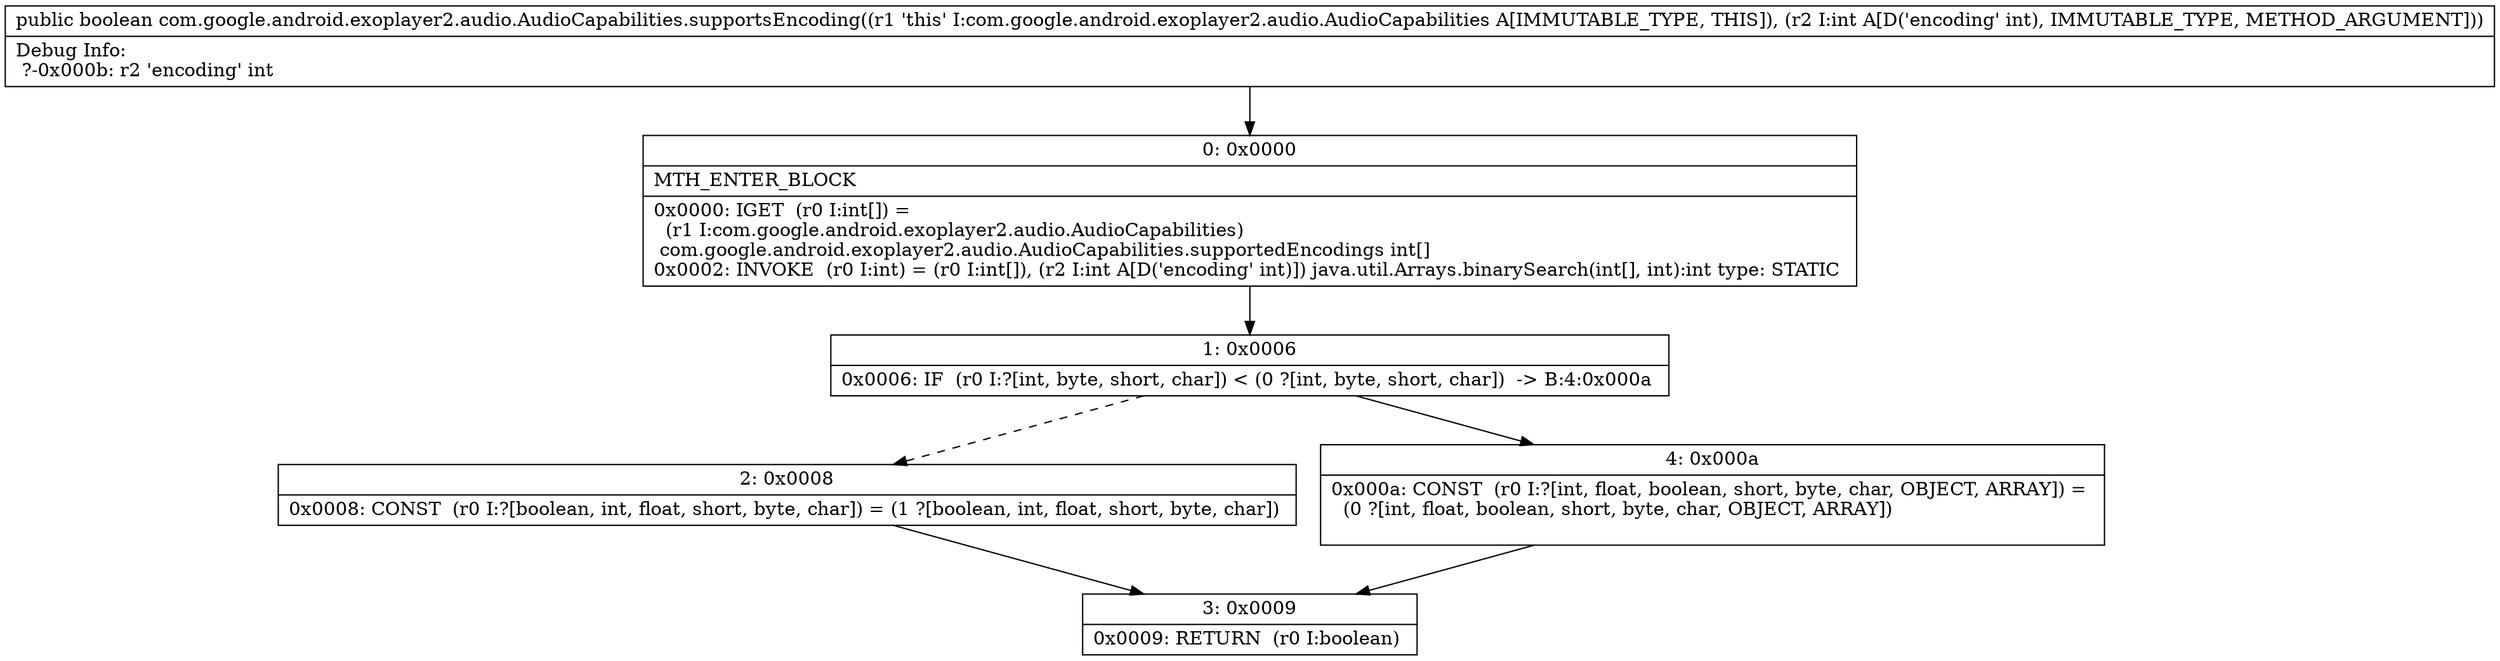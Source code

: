 digraph "CFG forcom.google.android.exoplayer2.audio.AudioCapabilities.supportsEncoding(I)Z" {
Node_0 [shape=record,label="{0\:\ 0x0000|MTH_ENTER_BLOCK\l|0x0000: IGET  (r0 I:int[]) = \l  (r1 I:com.google.android.exoplayer2.audio.AudioCapabilities)\l com.google.android.exoplayer2.audio.AudioCapabilities.supportedEncodings int[] \l0x0002: INVOKE  (r0 I:int) = (r0 I:int[]), (r2 I:int A[D('encoding' int)]) java.util.Arrays.binarySearch(int[], int):int type: STATIC \l}"];
Node_1 [shape=record,label="{1\:\ 0x0006|0x0006: IF  (r0 I:?[int, byte, short, char]) \< (0 ?[int, byte, short, char])  \-\> B:4:0x000a \l}"];
Node_2 [shape=record,label="{2\:\ 0x0008|0x0008: CONST  (r0 I:?[boolean, int, float, short, byte, char]) = (1 ?[boolean, int, float, short, byte, char]) \l}"];
Node_3 [shape=record,label="{3\:\ 0x0009|0x0009: RETURN  (r0 I:boolean) \l}"];
Node_4 [shape=record,label="{4\:\ 0x000a|0x000a: CONST  (r0 I:?[int, float, boolean, short, byte, char, OBJECT, ARRAY]) = \l  (0 ?[int, float, boolean, short, byte, char, OBJECT, ARRAY])\l \l}"];
MethodNode[shape=record,label="{public boolean com.google.android.exoplayer2.audio.AudioCapabilities.supportsEncoding((r1 'this' I:com.google.android.exoplayer2.audio.AudioCapabilities A[IMMUTABLE_TYPE, THIS]), (r2 I:int A[D('encoding' int), IMMUTABLE_TYPE, METHOD_ARGUMENT]))  | Debug Info:\l  ?\-0x000b: r2 'encoding' int\l}"];
MethodNode -> Node_0;
Node_0 -> Node_1;
Node_1 -> Node_2[style=dashed];
Node_1 -> Node_4;
Node_2 -> Node_3;
Node_4 -> Node_3;
}

